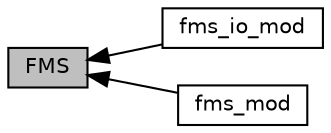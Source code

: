 digraph "FMS"
{
  edge [fontname="Helvetica",fontsize="10",labelfontname="Helvetica",labelfontsize="10"];
  node [fontname="Helvetica",fontsize="10",shape=box];
  rankdir=LR;
  Node3 [label="fms_io_mod",height=0.2,width=0.4,color="black", fillcolor="white", style="filled",URL="$group__fms__io__mod.html",tooltip="Module for writing and reading restart data via NetCDF files."];
  Node2 [label="fms_mod",height=0.2,width=0.4,color="black", fillcolor="white", style="filled",URL="$group__fms__mod.html",tooltip="The fms module provides routines that are commonly used by most FMS modules."];
  Node1 [label="FMS",height=0.2,width=0.4,color="black", fillcolor="grey75", style="filled", fontcolor="black",tooltip="Modules and associated files in the fms directory."];
  Node1->Node2 [shape=plaintext, dir="back", style="solid"];
  Node1->Node3 [shape=plaintext, dir="back", style="solid"];
}
